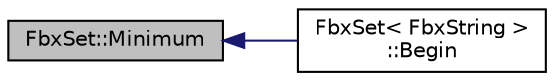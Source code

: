 digraph "FbxSet::Minimum"
{
  edge [fontname="Helvetica",fontsize="10",labelfontname="Helvetica",labelfontsize="10"];
  node [fontname="Helvetica",fontsize="10",shape=record];
  rankdir="LR";
  Node42 [label="FbxSet::Minimum",height=0.2,width=0.4,color="black", fillcolor="grey75", style="filled", fontcolor="black"];
  Node42 -> Node43 [dir="back",color="midnightblue",fontsize="10",style="solid",fontname="Helvetica"];
  Node43 [label="FbxSet\< FbxString \>\l::Begin",height=0.2,width=0.4,color="black", fillcolor="white", style="filled",URL="$class_fbx_set.html#a77e36a10cf4707bce192e1b6fb8dd404",tooltip="Retrieve the begin iterator of the set. "];
}
